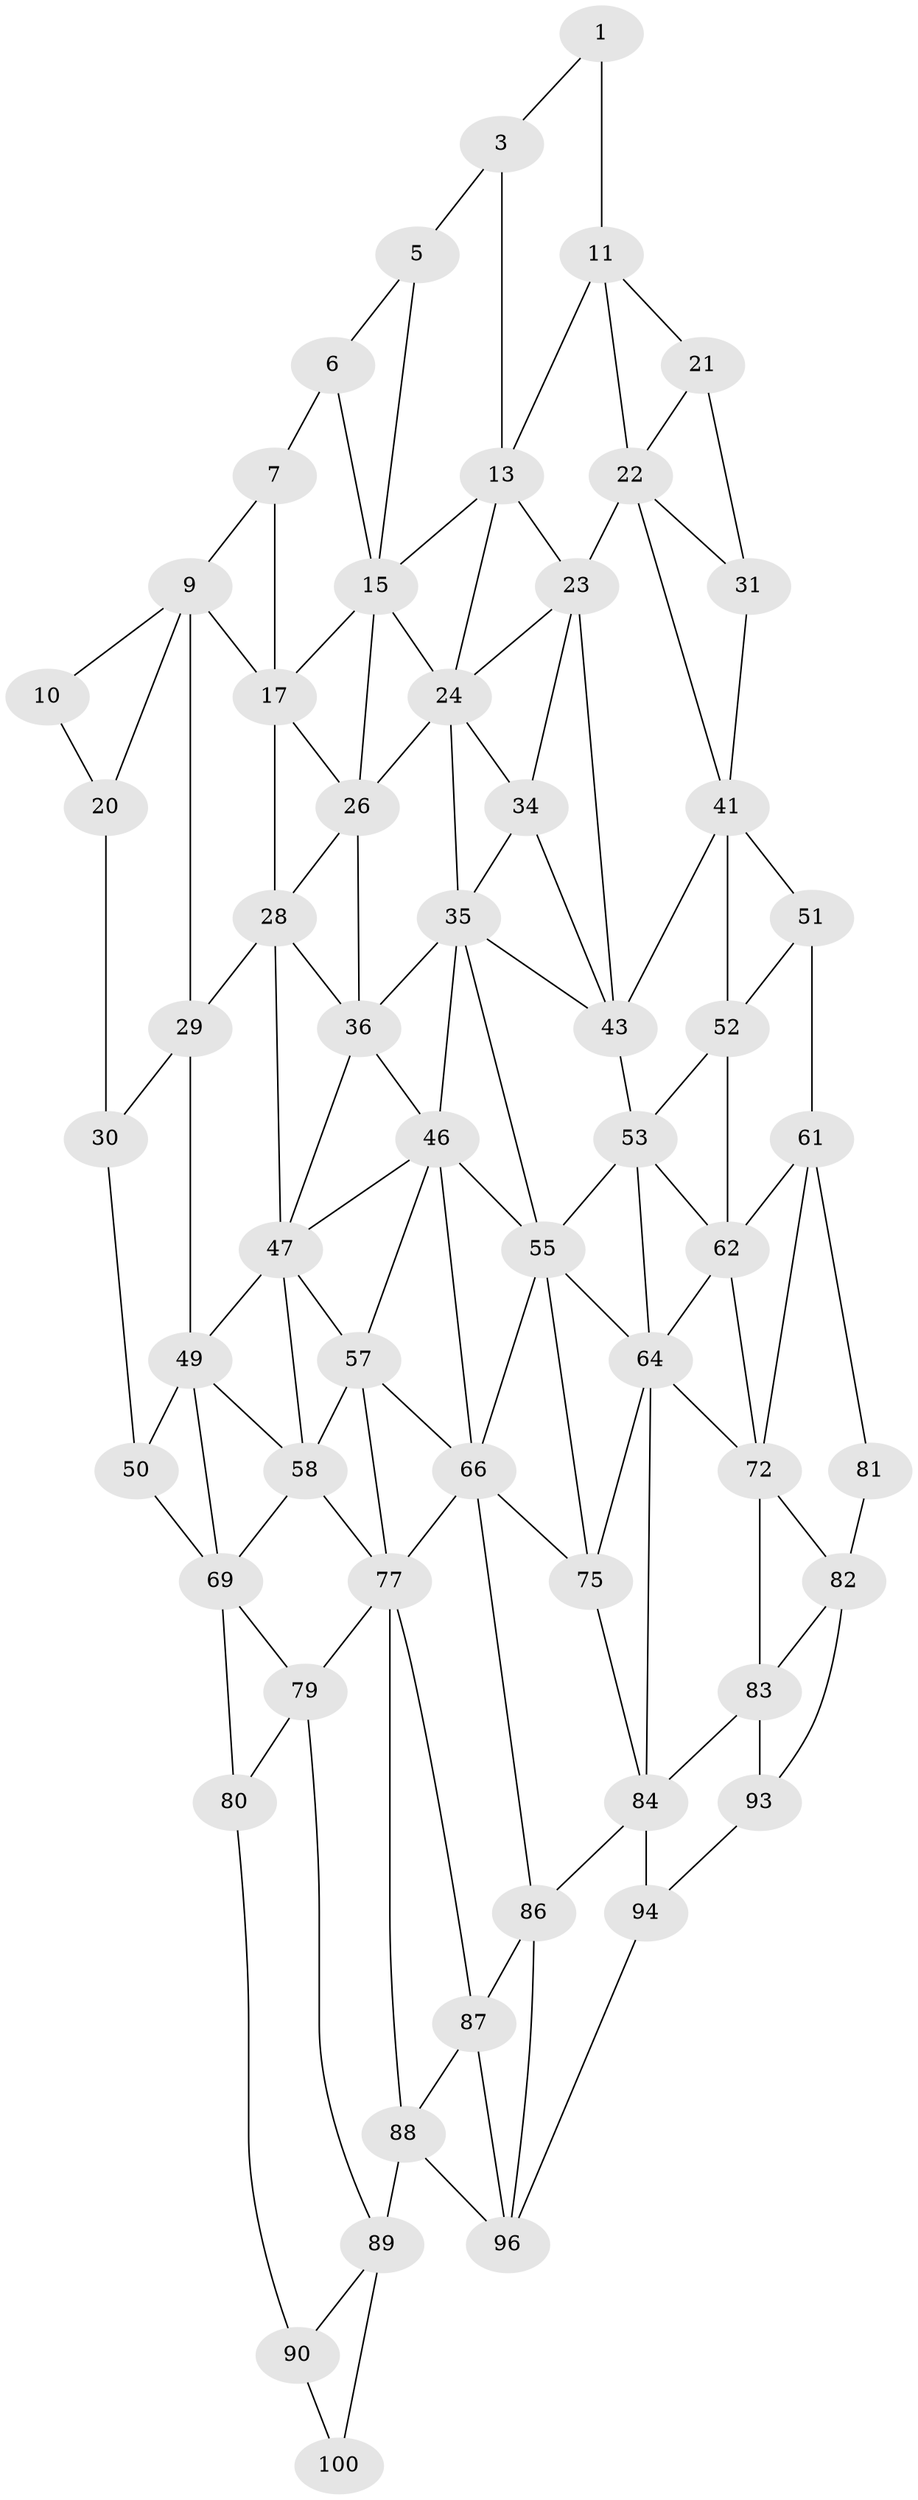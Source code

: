 // original degree distribution, {2: 0.04, 3: 0.32, 4: 0.64}
// Generated by graph-tools (version 1.1) at 2025/11/02/21/25 10:11:11]
// undirected, 59 vertices, 125 edges
graph export_dot {
graph [start="1"]
  node [color=gray90,style=filled];
  1 [super="+2"];
  3 [super="+4"];
  5;
  6;
  7 [super="+8"];
  9 [super="+19"];
  10;
  11 [super="+12"];
  13 [super="+14"];
  15 [super="+16"];
  17 [super="+18"];
  20;
  21;
  22 [super="+32"];
  23 [super="+33"];
  24 [super="+25"];
  26 [super="+27"];
  28 [super="+38"];
  29 [super="+39"];
  30 [super="+40"];
  31;
  34;
  35 [super="+45"];
  36 [super="+37"];
  41 [super="+42"];
  43 [super="+44"];
  46 [super="+56"];
  47 [super="+48"];
  49 [super="+59"];
  50 [super="+60"];
  51;
  52;
  53 [super="+54"];
  55 [super="+65"];
  57 [super="+67"];
  58 [super="+68"];
  61 [super="+71"];
  62 [super="+63"];
  64 [super="+74"];
  66 [super="+76"];
  69 [super="+70"];
  72 [super="+73"];
  75;
  77 [super="+78"];
  79;
  80;
  81 [super="+91"];
  82 [super="+92"];
  83;
  84 [super="+85"];
  86;
  87;
  88 [super="+98"];
  89 [super="+99"];
  90;
  93;
  94 [super="+95"];
  96 [super="+97"];
  100;
  1 -- 11 [weight=2];
  1 -- 3;
  3 -- 13 [weight=2];
  3 -- 5;
  5 -- 15;
  5 -- 6;
  6 -- 7;
  6 -- 15;
  7 -- 17 [weight=2];
  7 -- 9;
  9 -- 10;
  9 -- 20;
  9 -- 29;
  9 -- 17;
  10 -- 20;
  11 -- 21;
  11 -- 13;
  11 -- 22;
  13 -- 23;
  13 -- 24;
  13 -- 15;
  15 -- 17;
  15 -- 26;
  15 -- 24;
  17 -- 26;
  17 -- 28;
  20 -- 30;
  21 -- 31;
  21 -- 22;
  22 -- 23 [weight=2];
  22 -- 41;
  22 -- 31;
  23 -- 24;
  23 -- 34;
  23 -- 43;
  24 -- 34;
  24 -- 26;
  24 -- 35;
  26 -- 36 [weight=2];
  26 -- 28;
  28 -- 29 [weight=2];
  28 -- 36;
  28 -- 47;
  29 -- 30 [weight=2];
  29 -- 49;
  30 -- 50;
  31 -- 41;
  34 -- 35;
  34 -- 43;
  35 -- 36;
  35 -- 43;
  35 -- 46;
  35 -- 55;
  36 -- 46;
  36 -- 47;
  41 -- 51;
  41 -- 43;
  41 -- 52;
  43 -- 53 [weight=2];
  46 -- 47;
  46 -- 57;
  46 -- 66;
  46 -- 55;
  47 -- 57;
  47 -- 49;
  47 -- 58;
  49 -- 50 [weight=2];
  49 -- 58;
  49 -- 69;
  50 -- 69;
  51 -- 61;
  51 -- 52;
  52 -- 62;
  52 -- 53;
  53 -- 64;
  53 -- 55;
  53 -- 62;
  55 -- 64;
  55 -- 66;
  55 -- 75;
  57 -- 58 [weight=2];
  57 -- 66;
  57 -- 77;
  58 -- 69;
  58 -- 77;
  61 -- 62;
  61 -- 72;
  61 -- 81;
  62 -- 72 [weight=2];
  62 -- 64;
  64 -- 75;
  64 -- 84;
  64 -- 72;
  66 -- 75;
  66 -- 77;
  66 -- 86;
  69 -- 79;
  69 -- 80;
  72 -- 82;
  72 -- 83;
  75 -- 84;
  77 -- 87;
  77 -- 88;
  77 -- 79;
  79 -- 89;
  79 -- 80;
  80 -- 90;
  81 -- 82 [weight=2];
  82 -- 83;
  82 -- 93;
  83 -- 93;
  83 -- 84;
  84 -- 94 [weight=2];
  84 -- 86;
  86 -- 96;
  86 -- 87;
  87 -- 88;
  87 -- 96;
  88 -- 89 [weight=2];
  88 -- 96;
  89 -- 90;
  89 -- 100;
  90 -- 100;
  93 -- 94;
  94 -- 96;
}
